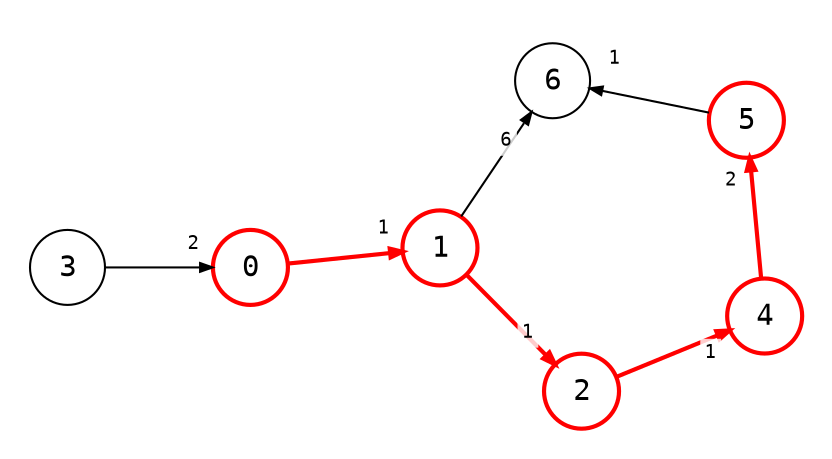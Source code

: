 digraph {
    node [shape=circle, fontname="monospace", fixedsize=true, width="0.5"];
    edge [arrowsize=0.6, fontname="monospace", fontsize=9];
    layout=neato;
    scale=1.2;
    mode="sgd";
    normalize=true;
    maxiter=100000;
    pad=0.2;

    3 [color="#bbb", fontcolor="#bbb"];
    0, 1, 2, 4, 5 [style=bold, color=red];
    6 [color="#bbb", fontcolor="#bbb", style=normal];

    0 [
        label=<
            <table border="0">
                <tr>
                    <td>0</td>
                </tr>
            </table>
        >;
        color=red;
        style=bold
    ];

    1 [
        label=<
            <table border="0">
                <tr>
                    <td>1</td>
                </tr>
            </table>
        >;
        color=red;
        style=bold
    ];

    2 [
        label=<
            <table border="0">
                <tr>
                    <td>2</td>
                </tr>
            </table>
        >;
    ];

    3 [
        label=<
            <table border="0">
                <tr>
                    <td>3</td>
                </tr>
            </table>
        >;
    ];

    4 [
        label=<
            <table border="0">
                <tr>
                    <td>4</td>
                </tr>
            </table>
        >;
    ];

    5 [
        label=<
            <table border="0">
                <tr>
                    <td>5</td>
                </tr>
            </table>
        >;
    ];

    6 [
        label=<
            <table border="0">
                <tr>
                    <td>6</td>
                </tr>
            </table>
        >;
    ];

    0 -> 1 [
        color=red;
        style=bold;
        headlabel=<
            <table border="0" cellpadding="2" cellspacing="4">
                <tr>
                    <td bgcolor="#ffffffcc">1</td>
                </tr>
            </table>
        >
    ];

    1 -> 2 [
        style=bold; 
        color=red; 
        headlabel=<
            <table border="0" cellpadding="2" cellspacing="8">
                <tr>
                    <td bgcolor="#ffffffcc">1</td>
                </tr>
            </table>
        >
    ];

    1 -> 6 [
        color="#bbb";
        fontcolor="#bbb";
        headlabel=<
            <table border="0" cellpadding="2" cellspacing="7">
                <tr>
                    <td bgcolor="#ffffffcc">6</td>
                </tr>
            </table>
        >
    ];

    2 -> 4 [
        style=bold; 
        color=red; 
        headlabel=<
            <table border="0" cellpadding="2" cellspacing="4">
                <tr>
                    <td bgcolor="#ffffffcc">1</td>
                </tr>
            </table>
        >
    ];

    3 -> 0 [
        color="#bbb";
        fontcolor="#bbb";
        headlabel=<
            <table border="0" cellpadding="2" cellspacing="4">
                <tr>
                    <td bgcolor="#ffffffcc">2</td>
                </tr>
            </table>
        >
    ];

    4 -> 5 [
        style=bold; 
        color=red; 
        headlabel=<
            <table border="0" cellpadding="2" cellspacing="4">
                <tr>
                    <td bgcolor="#ffffffcc">2</td>
                </tr>
            </table>
        >
    ];

    5 -> 6 [
        color="#bbb";
        fontcolor="#bbb";
        headlabel=<
            <table border="0" cellpadding="2" cellspacing="7">
                <tr>
                    <td bgcolor="#ffffffcc">1</td>
                </tr>
            </table>
        >
    ];
}